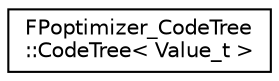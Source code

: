 digraph "Graphical Class Hierarchy"
{
 // LATEX_PDF_SIZE
  edge [fontname="Helvetica",fontsize="10",labelfontname="Helvetica",labelfontsize="10"];
  node [fontname="Helvetica",fontsize="10",shape=record];
  rankdir="LR";
  Node0 [label="FPoptimizer_CodeTree\l::CodeTree\< Value_t \>",height=0.2,width=0.4,color="black", fillcolor="white", style="filled",URL="$classFPoptimizer__CodeTree_1_1CodeTree.html",tooltip=" "];
}
